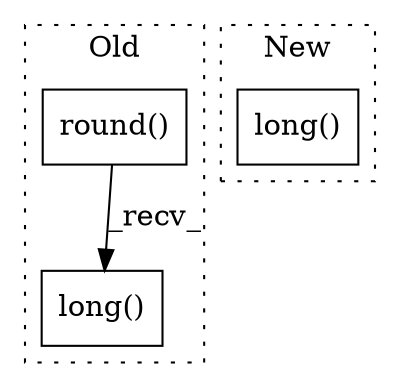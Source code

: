 digraph G {
subgraph cluster0 {
1 [label="round()" a="75" s="2284" l="15" shape="box"];
3 [label="long()" a="75" s="2284" l="22" shape="box"];
label = "Old";
style="dotted";
}
subgraph cluster1 {
2 [label="long()" a="75" s="2160" l="25" shape="box"];
label = "New";
style="dotted";
}
1 -> 3 [label="_recv_"];
}
